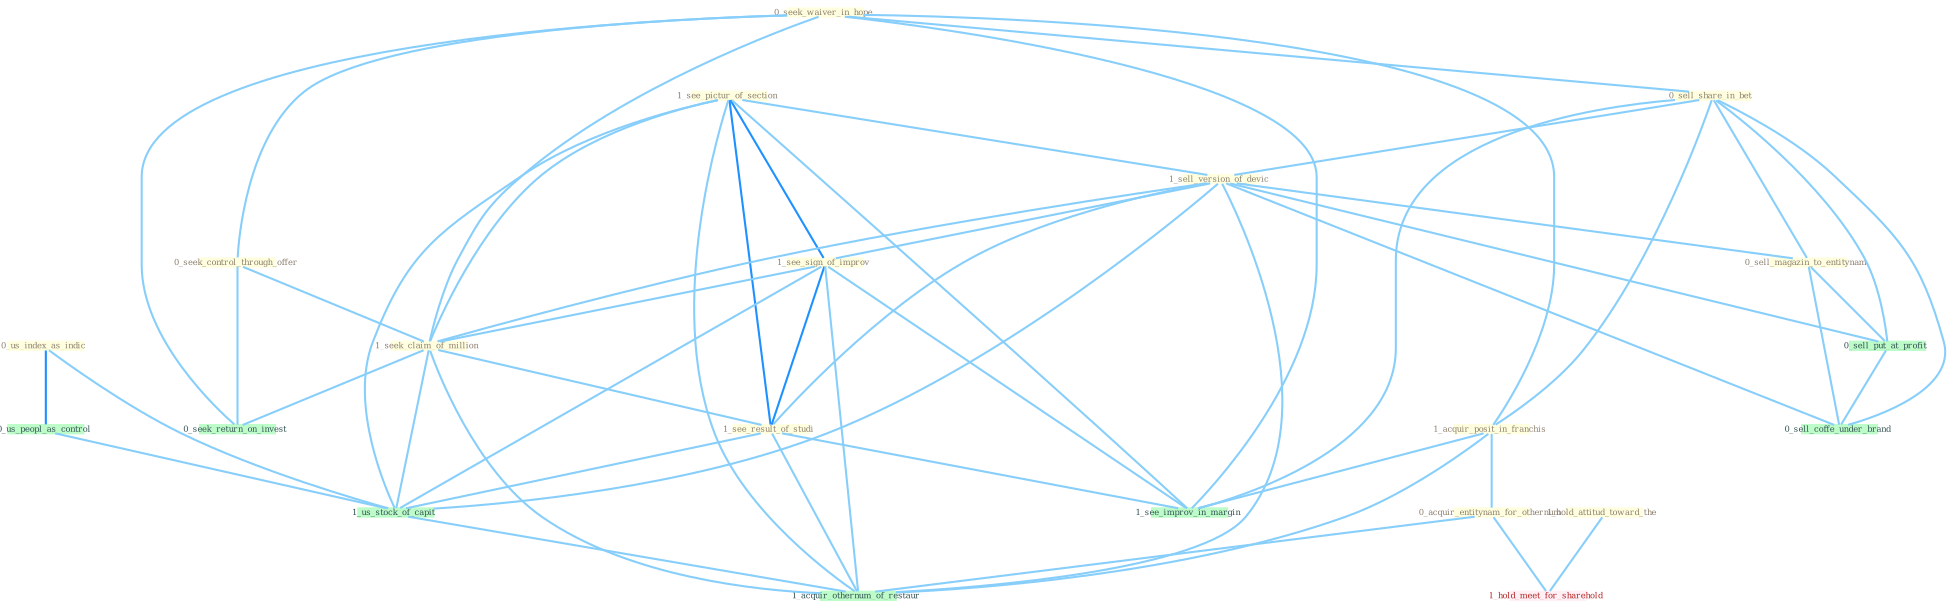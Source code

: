 Graph G{ 
    node
    [shape=polygon,style=filled,width=.5,height=.06,color="#BDFCC9",fixedsize=true,fontsize=4,
    fontcolor="#2f4f4f"];
    {node
    [color="#ffffe0", fontcolor="#8b7d6b"] "0_us_index_as_indic " "0_seek_waiver_in_hope " "1_see_pictur_of_section " "0_sell_share_in_bet " "1_hold_attitud_toward_the " "1_acquir_posit_in_franchis " "0_seek_control_through_offer " "1_sell_version_of_devic " "1_see_sign_of_improv " "0_sell_magazin_to_entitynam " "0_acquir_entitynam_for_othernum " "1_seek_claim_of_million " "1_see_result_of_studi "}
{node [color="#fff0f5", fontcolor="#b22222"] "1_hold_meet_for_sharehold "}
edge [color="#B0E2FF"];

	"0_us_index_as_indic " -- "0_us_peopl_as_control " [w="2", color="#1e90ff" , len=0.8];
	"0_us_index_as_indic " -- "1_us_stock_of_capit " [w="1", color="#87cefa" ];
	"0_seek_waiver_in_hope " -- "0_sell_share_in_bet " [w="1", color="#87cefa" ];
	"0_seek_waiver_in_hope " -- "1_acquir_posit_in_franchis " [w="1", color="#87cefa" ];
	"0_seek_waiver_in_hope " -- "0_seek_control_through_offer " [w="1", color="#87cefa" ];
	"0_seek_waiver_in_hope " -- "1_seek_claim_of_million " [w="1", color="#87cefa" ];
	"0_seek_waiver_in_hope " -- "0_seek_return_on_invest " [w="1", color="#87cefa" ];
	"0_seek_waiver_in_hope " -- "1_see_improv_in_margin " [w="1", color="#87cefa" ];
	"1_see_pictur_of_section " -- "1_sell_version_of_devic " [w="1", color="#87cefa" ];
	"1_see_pictur_of_section " -- "1_see_sign_of_improv " [w="2", color="#1e90ff" , len=0.8];
	"1_see_pictur_of_section " -- "1_seek_claim_of_million " [w="1", color="#87cefa" ];
	"1_see_pictur_of_section " -- "1_see_result_of_studi " [w="2", color="#1e90ff" , len=0.8];
	"1_see_pictur_of_section " -- "1_us_stock_of_capit " [w="1", color="#87cefa" ];
	"1_see_pictur_of_section " -- "1_see_improv_in_margin " [w="1", color="#87cefa" ];
	"1_see_pictur_of_section " -- "1_acquir_othernum_of_restaur " [w="1", color="#87cefa" ];
	"0_sell_share_in_bet " -- "1_acquir_posit_in_franchis " [w="1", color="#87cefa" ];
	"0_sell_share_in_bet " -- "1_sell_version_of_devic " [w="1", color="#87cefa" ];
	"0_sell_share_in_bet " -- "0_sell_magazin_to_entitynam " [w="1", color="#87cefa" ];
	"0_sell_share_in_bet " -- "0_sell_put_at_profit " [w="1", color="#87cefa" ];
	"0_sell_share_in_bet " -- "1_see_improv_in_margin " [w="1", color="#87cefa" ];
	"0_sell_share_in_bet " -- "0_sell_coffe_under_brand " [w="1", color="#87cefa" ];
	"1_hold_attitud_toward_the " -- "1_hold_meet_for_sharehold " [w="1", color="#87cefa" ];
	"1_acquir_posit_in_franchis " -- "0_acquir_entitynam_for_othernum " [w="1", color="#87cefa" ];
	"1_acquir_posit_in_franchis " -- "1_see_improv_in_margin " [w="1", color="#87cefa" ];
	"1_acquir_posit_in_franchis " -- "1_acquir_othernum_of_restaur " [w="1", color="#87cefa" ];
	"0_seek_control_through_offer " -- "1_seek_claim_of_million " [w="1", color="#87cefa" ];
	"0_seek_control_through_offer " -- "0_seek_return_on_invest " [w="1", color="#87cefa" ];
	"1_sell_version_of_devic " -- "1_see_sign_of_improv " [w="1", color="#87cefa" ];
	"1_sell_version_of_devic " -- "0_sell_magazin_to_entitynam " [w="1", color="#87cefa" ];
	"1_sell_version_of_devic " -- "1_seek_claim_of_million " [w="1", color="#87cefa" ];
	"1_sell_version_of_devic " -- "1_see_result_of_studi " [w="1", color="#87cefa" ];
	"1_sell_version_of_devic " -- "0_sell_put_at_profit " [w="1", color="#87cefa" ];
	"1_sell_version_of_devic " -- "1_us_stock_of_capit " [w="1", color="#87cefa" ];
	"1_sell_version_of_devic " -- "0_sell_coffe_under_brand " [w="1", color="#87cefa" ];
	"1_sell_version_of_devic " -- "1_acquir_othernum_of_restaur " [w="1", color="#87cefa" ];
	"1_see_sign_of_improv " -- "1_seek_claim_of_million " [w="1", color="#87cefa" ];
	"1_see_sign_of_improv " -- "1_see_result_of_studi " [w="2", color="#1e90ff" , len=0.8];
	"1_see_sign_of_improv " -- "1_us_stock_of_capit " [w="1", color="#87cefa" ];
	"1_see_sign_of_improv " -- "1_see_improv_in_margin " [w="1", color="#87cefa" ];
	"1_see_sign_of_improv " -- "1_acquir_othernum_of_restaur " [w="1", color="#87cefa" ];
	"0_sell_magazin_to_entitynam " -- "0_sell_put_at_profit " [w="1", color="#87cefa" ];
	"0_sell_magazin_to_entitynam " -- "0_sell_coffe_under_brand " [w="1", color="#87cefa" ];
	"0_acquir_entitynam_for_othernum " -- "1_hold_meet_for_sharehold " [w="1", color="#87cefa" ];
	"0_acquir_entitynam_for_othernum " -- "1_acquir_othernum_of_restaur " [w="1", color="#87cefa" ];
	"1_seek_claim_of_million " -- "1_see_result_of_studi " [w="1", color="#87cefa" ];
	"1_seek_claim_of_million " -- "0_seek_return_on_invest " [w="1", color="#87cefa" ];
	"1_seek_claim_of_million " -- "1_us_stock_of_capit " [w="1", color="#87cefa" ];
	"1_seek_claim_of_million " -- "1_acquir_othernum_of_restaur " [w="1", color="#87cefa" ];
	"1_see_result_of_studi " -- "1_us_stock_of_capit " [w="1", color="#87cefa" ];
	"1_see_result_of_studi " -- "1_see_improv_in_margin " [w="1", color="#87cefa" ];
	"1_see_result_of_studi " -- "1_acquir_othernum_of_restaur " [w="1", color="#87cefa" ];
	"0_us_peopl_as_control " -- "1_us_stock_of_capit " [w="1", color="#87cefa" ];
	"0_sell_put_at_profit " -- "0_sell_coffe_under_brand " [w="1", color="#87cefa" ];
	"1_us_stock_of_capit " -- "1_acquir_othernum_of_restaur " [w="1", color="#87cefa" ];
}